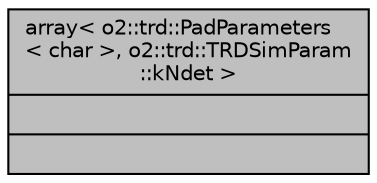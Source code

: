 digraph "array&lt; o2::trd::PadParameters&lt; char &gt;, o2::trd::TRDSimParam::kNdet &gt;"
{
 // INTERACTIVE_SVG=YES
  bgcolor="transparent";
  edge [fontname="Helvetica",fontsize="10",labelfontname="Helvetica",labelfontsize="10"];
  node [fontname="Helvetica",fontsize="10",shape=record];
  Node1 [label="{array\< o2::trd::PadParameters\l\< char \>, o2::trd::TRDSimParam\l::kNdet \>\n||}",height=0.2,width=0.4,color="black", fillcolor="grey75", style="filled", fontcolor="black"];
}
